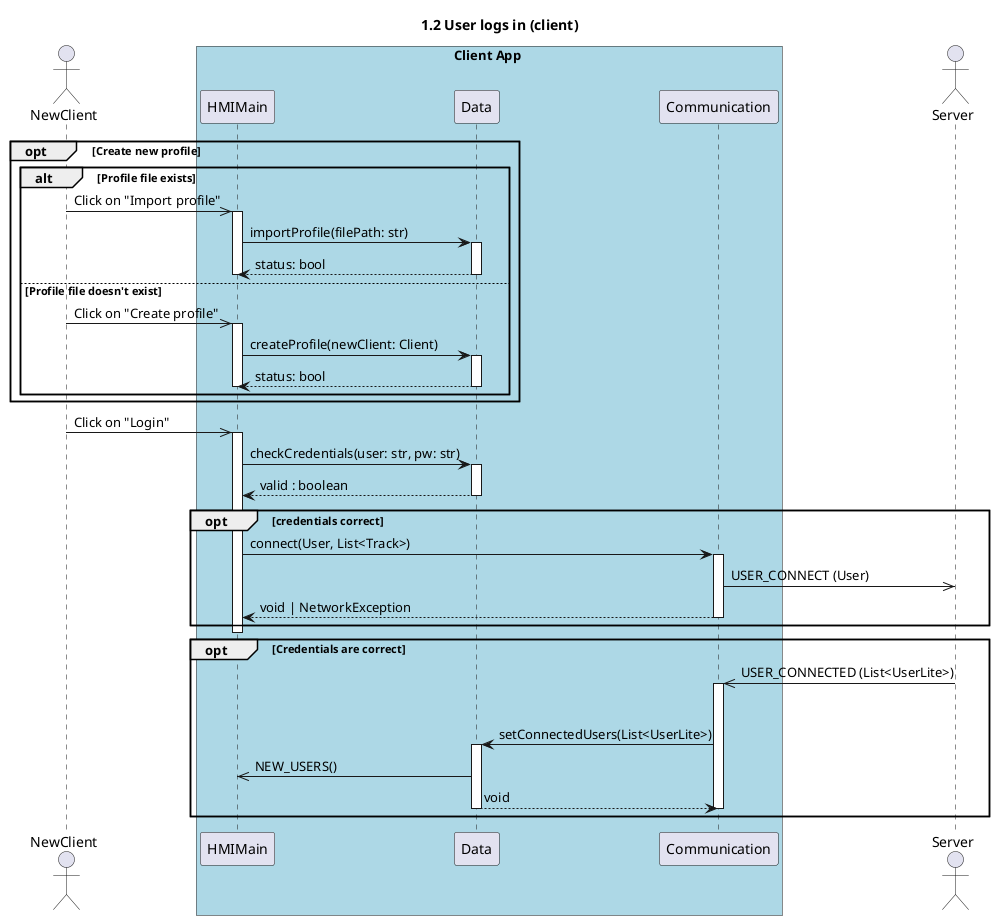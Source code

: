 @startuml 1.2 User logs in (client)
title 1.2 User logs in (client)

actor NewClient

box Client App #LightBlue
    participant HMIMain as HMI
    participant Data
    participant Communication
end box

actor Server 

opt Create new profile 
    alt Profile file exists
        NewClient ->> HMI++: Click on "Import profile"
        HMI -> Data++: importProfile(filePath: str)
        return status: bool
        deactivate HMI 
    else Profile file doesn't exist
        NewClient ->> HMI++: Click on "Create profile"
        HMI -> Data++: createProfile(newClient: Client)
        return status: bool
        deactivate HMI
    end
end



NewClient ->> HMI++: Click on "Login"
HMI -> Data++: checkCredentials(user: str, pw: str)
return valid : boolean

opt credentials correct
    HMI -> Communication++ : connect(User, List<Track>)
    Communication->>Server: USER_CONNECT (User)
    return void | NetworkException
end

deactivate HMI

opt Credentials are correct
    Server ->> Communication++: USER_CONNECTED (List<UserLite>)
    deactivate Server
    Communication->Data++: setConnectedUsers(List<UserLite>)
    Data->>HMI : NEW_USERS()
    return void
    deactivate Communication
end

@enduml